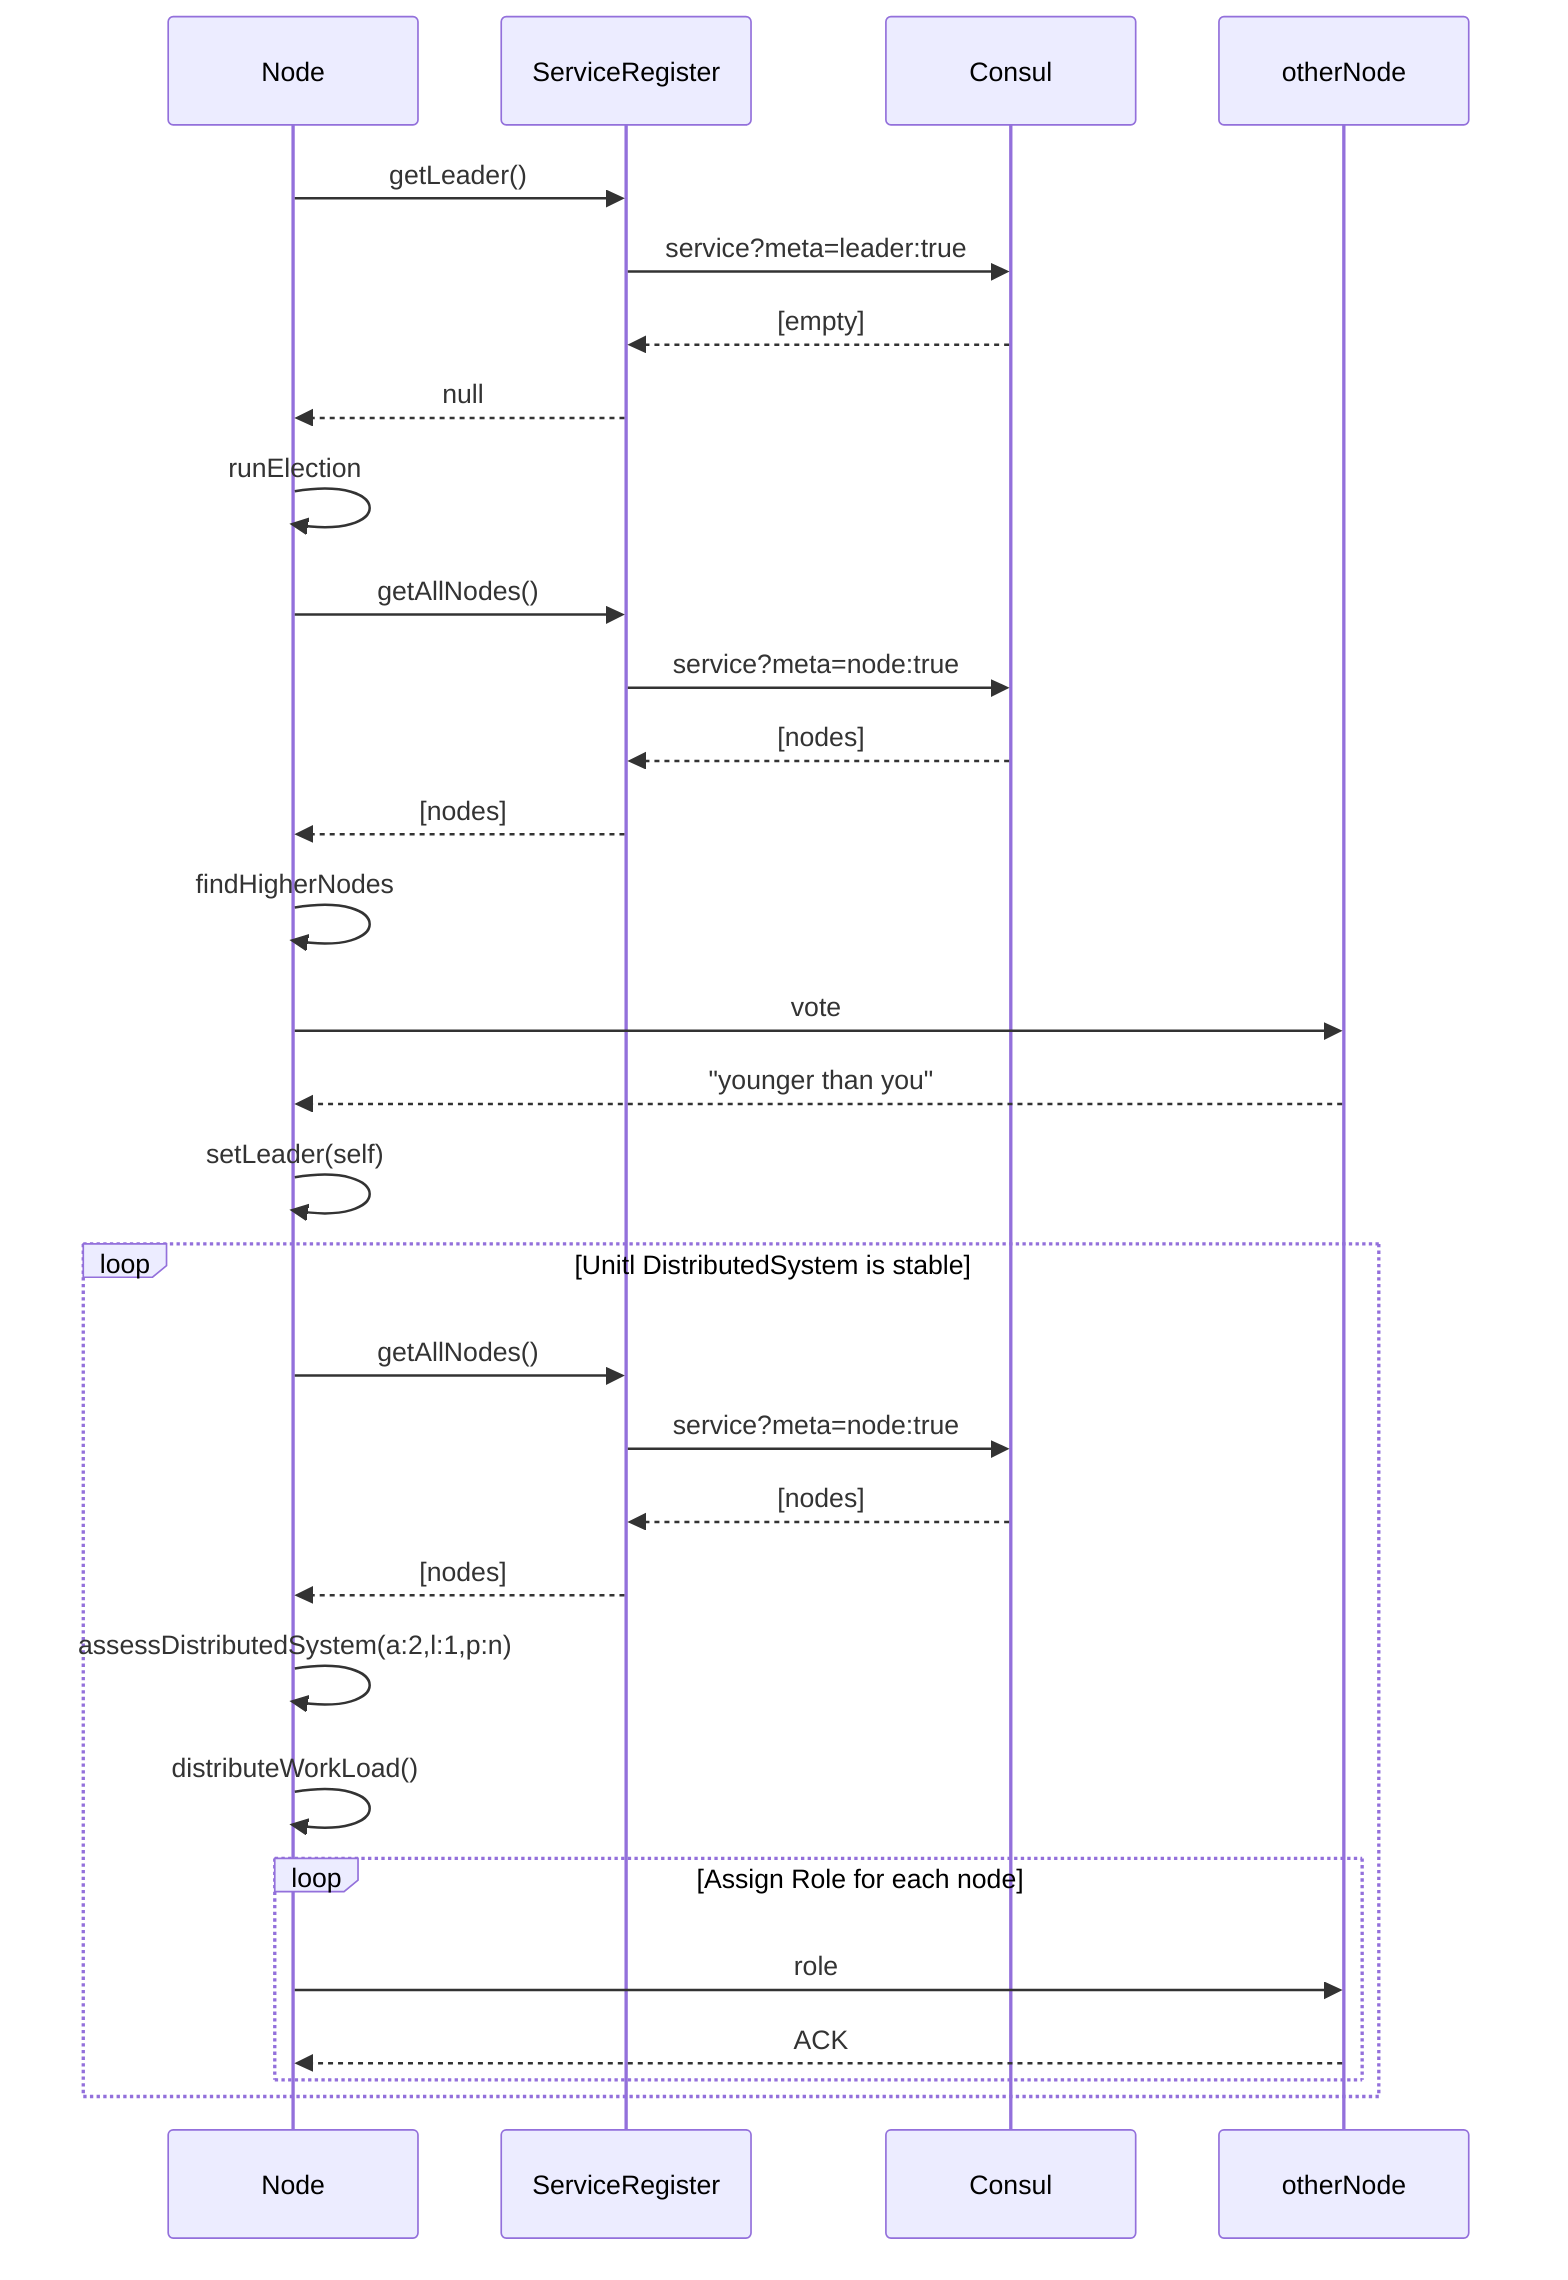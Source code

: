 sequenceDiagram 
    # At node init, check whether a leader is already in the ssystem.
    Node->>ServiceRegister: getLeader()
    ServiceRegister->>Consul: service?meta=leader:true
    Consul-->>ServiceRegister: [empty]
    ServiceRegister-->> Node: null

    # The leader not found
    Node->>Node: runElection
    Node->>ServiceRegister: getAllNodes()
    ServiceRegister->>Consul: service?meta=node:true
    Consul-->>ServiceRegister: [nodes]
    ServiceRegister-->>Node: [nodes]
    Node->>Node: findHigherNodes
    Node->>otherNode: vote

    # all other nodes are younger than the node
    otherNode-->>Node: "younger than you"
    Node->>Node: setLeader(self)
    loop Unitl DistributedSystem is stable 
        Node->>ServiceRegister: getAllNodes()
        ServiceRegister->>Consul: service?meta=node:true
        Consul-->>ServiceRegister: [nodes]
        ServiceRegister-->>Node: [nodes]
        Node->>Node: assessDistributedSystem(a:2,l:1,p:n)
        Node->>Node: distributeWorkLoad()
        loop Assign Role for each node
            Node->>otherNode: role
            otherNode-->>Node: ACK
        end 
    end

    # DistributedSystem is stable